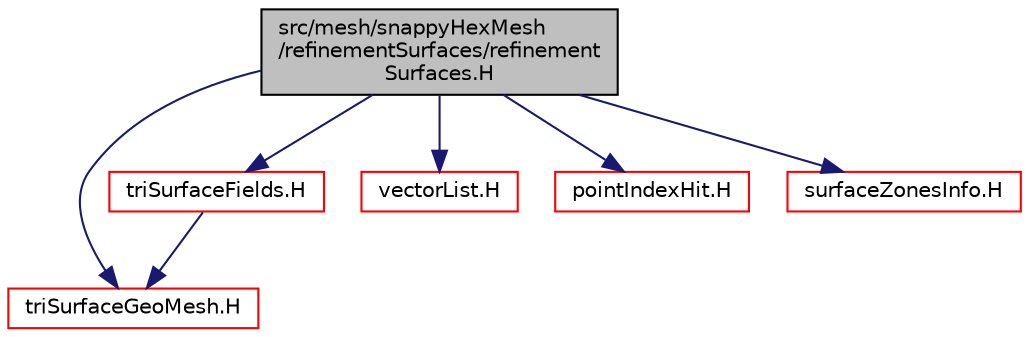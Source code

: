 digraph "src/mesh/snappyHexMesh/refinementSurfaces/refinementSurfaces.H"
{
  bgcolor="transparent";
  edge [fontname="Helvetica",fontsize="10",labelfontname="Helvetica",labelfontsize="10"];
  node [fontname="Helvetica",fontsize="10",shape=record];
  Node1 [label="src/mesh/snappyHexMesh\l/refinementSurfaces/refinement\lSurfaces.H",height=0.2,width=0.4,color="black", fillcolor="grey75", style="filled", fontcolor="black"];
  Node1 -> Node2 [color="midnightblue",fontsize="10",style="solid",fontname="Helvetica"];
  Node2 [label="triSurfaceGeoMesh.H",height=0.2,width=0.4,color="red",URL="$a10705.html"];
  Node1 -> Node3 [color="midnightblue",fontsize="10",style="solid",fontname="Helvetica"];
  Node3 [label="triSurfaceFields.H",height=0.2,width=0.4,color="red",URL="$a10703.html",tooltip="Fields for triSurface. "];
  Node3 -> Node2 [color="midnightblue",fontsize="10",style="solid",fontname="Helvetica"];
  Node1 -> Node4 [color="midnightblue",fontsize="10",style="solid",fontname="Helvetica"];
  Node4 [label="vectorList.H",height=0.2,width=0.4,color="red",URL="$a09256.html"];
  Node1 -> Node5 [color="midnightblue",fontsize="10",style="solid",fontname="Helvetica"];
  Node5 [label="pointIndexHit.H",height=0.2,width=0.4,color="red",URL="$a08964.html"];
  Node1 -> Node6 [color="midnightblue",fontsize="10",style="solid",fontname="Helvetica"];
  Node6 [label="surfaceZonesInfo.H",height=0.2,width=0.4,color="red",URL="$a07290.html"];
}
